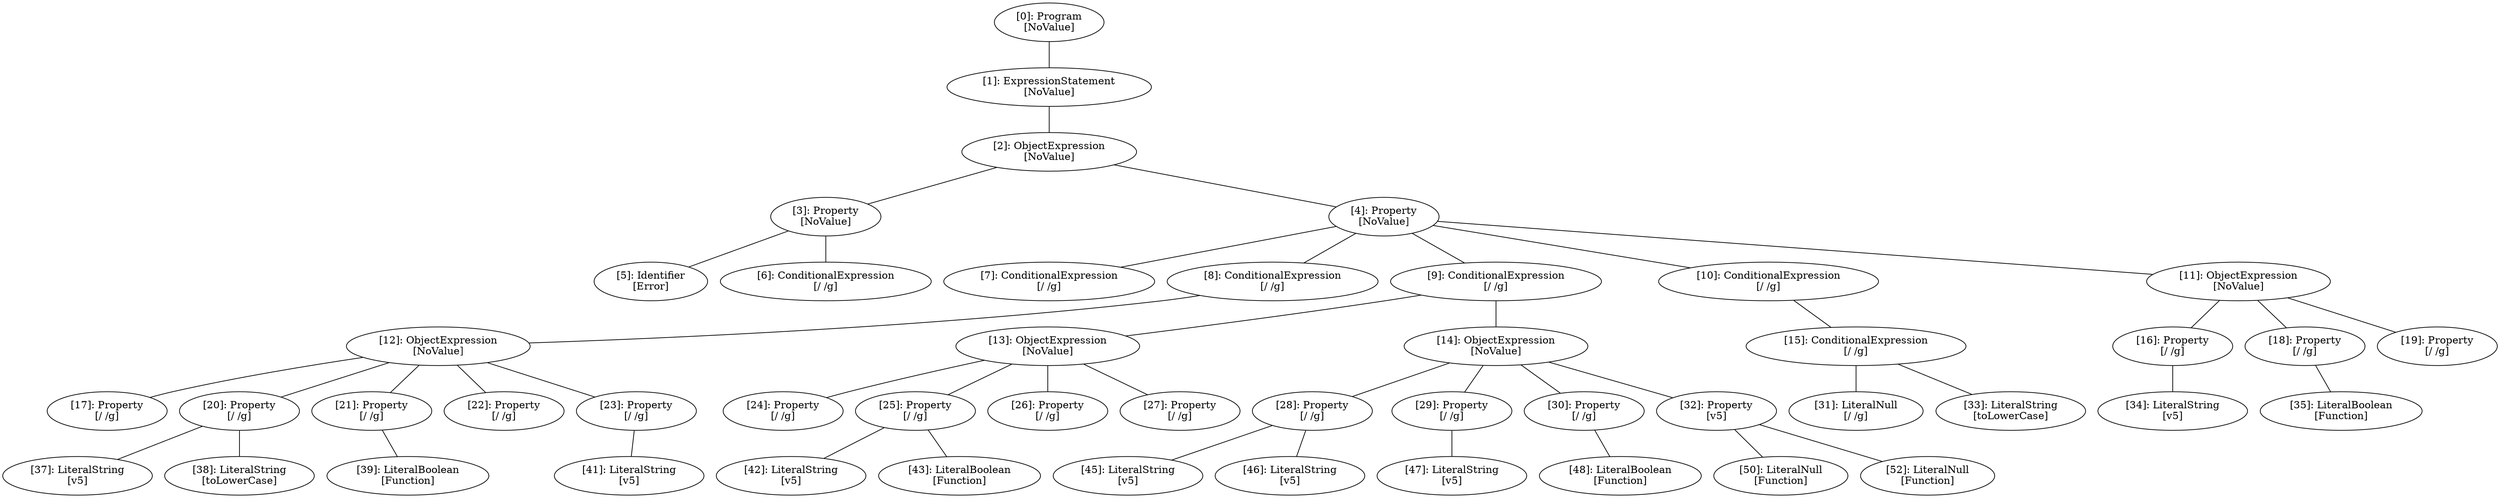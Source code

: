 // Result
graph {
	0 [label="[0]: Program
[NoValue]"]
	1 [label="[1]: ExpressionStatement
[NoValue]"]
	2 [label="[2]: ObjectExpression
[NoValue]"]
	3 [label="[3]: Property
[NoValue]"]
	4 [label="[4]: Property
[NoValue]"]
	5 [label="[5]: Identifier
[Error]"]
	6 [label="[6]: ConditionalExpression
[/ /g]"]
	7 [label="[7]: ConditionalExpression
[/ /g]"]
	8 [label="[8]: ConditionalExpression
[/ /g]"]
	9 [label="[9]: ConditionalExpression
[/ /g]"]
	10 [label="[10]: ConditionalExpression
[/ /g]"]
	11 [label="[11]: ObjectExpression
[NoValue]"]
	12 [label="[12]: ObjectExpression
[NoValue]"]
	13 [label="[13]: ObjectExpression
[NoValue]"]
	14 [label="[14]: ObjectExpression
[NoValue]"]
	15 [label="[15]: ConditionalExpression
[/ /g]"]
	16 [label="[16]: Property
[/ /g]"]
	17 [label="[17]: Property
[/ /g]"]
	18 [label="[18]: Property
[/ /g]"]
	19 [label="[19]: Property
[/ /g]"]
	20 [label="[20]: Property
[/ /g]"]
	21 [label="[21]: Property
[/ /g]"]
	22 [label="[22]: Property
[/ /g]"]
	23 [label="[23]: Property
[/ /g]"]
	24 [label="[24]: Property
[/ /g]"]
	25 [label="[25]: Property
[/ /g]"]
	26 [label="[26]: Property
[/ /g]"]
	27 [label="[27]: Property
[/ /g]"]
	28 [label="[28]: Property
[/ /g]"]
	29 [label="[29]: Property
[/ /g]"]
	30 [label="[30]: Property
[/ /g]"]
	31 [label="[31]: LiteralNull
[/ /g]"]
	32 [label="[32]: Property
[v5]"]
	33 [label="[33]: LiteralString
[toLowerCase]"]
	34 [label="[34]: LiteralString
[v5]"]
	35 [label="[35]: LiteralBoolean
[Function]"]
	37 [label="[37]: LiteralString
[v5]"]
	38 [label="[38]: LiteralString
[toLowerCase]"]
	39 [label="[39]: LiteralBoolean
[Function]"]
	41 [label="[41]: LiteralString
[v5]"]
	42 [label="[42]: LiteralString
[v5]"]
	43 [label="[43]: LiteralBoolean
[Function]"]
	45 [label="[45]: LiteralString
[v5]"]
	46 [label="[46]: LiteralString
[v5]"]
	47 [label="[47]: LiteralString
[v5]"]
	48 [label="[48]: LiteralBoolean
[Function]"]
	50 [label="[50]: LiteralNull
[Function]"]
	52 [label="[52]: LiteralNull
[Function]"]
	0 -- 1
	1 -- 2
	2 -- 3
	2 -- 4
	3 -- 5
	3 -- 6
	4 -- 7
	4 -- 8
	4 -- 9
	4 -- 10
	4 -- 11
	8 -- 12
	9 -- 13
	9 -- 14
	10 -- 15
	11 -- 16
	11 -- 18
	11 -- 19
	12 -- 17
	12 -- 20
	12 -- 21
	12 -- 22
	12 -- 23
	13 -- 24
	13 -- 25
	13 -- 26
	13 -- 27
	14 -- 28
	14 -- 29
	14 -- 30
	14 -- 32
	15 -- 31
	15 -- 33
	16 -- 34
	18 -- 35
	20 -- 37
	20 -- 38
	21 -- 39
	23 -- 41
	25 -- 42
	25 -- 43
	28 -- 45
	28 -- 46
	29 -- 47
	30 -- 48
	32 -- 50
	32 -- 52
}
